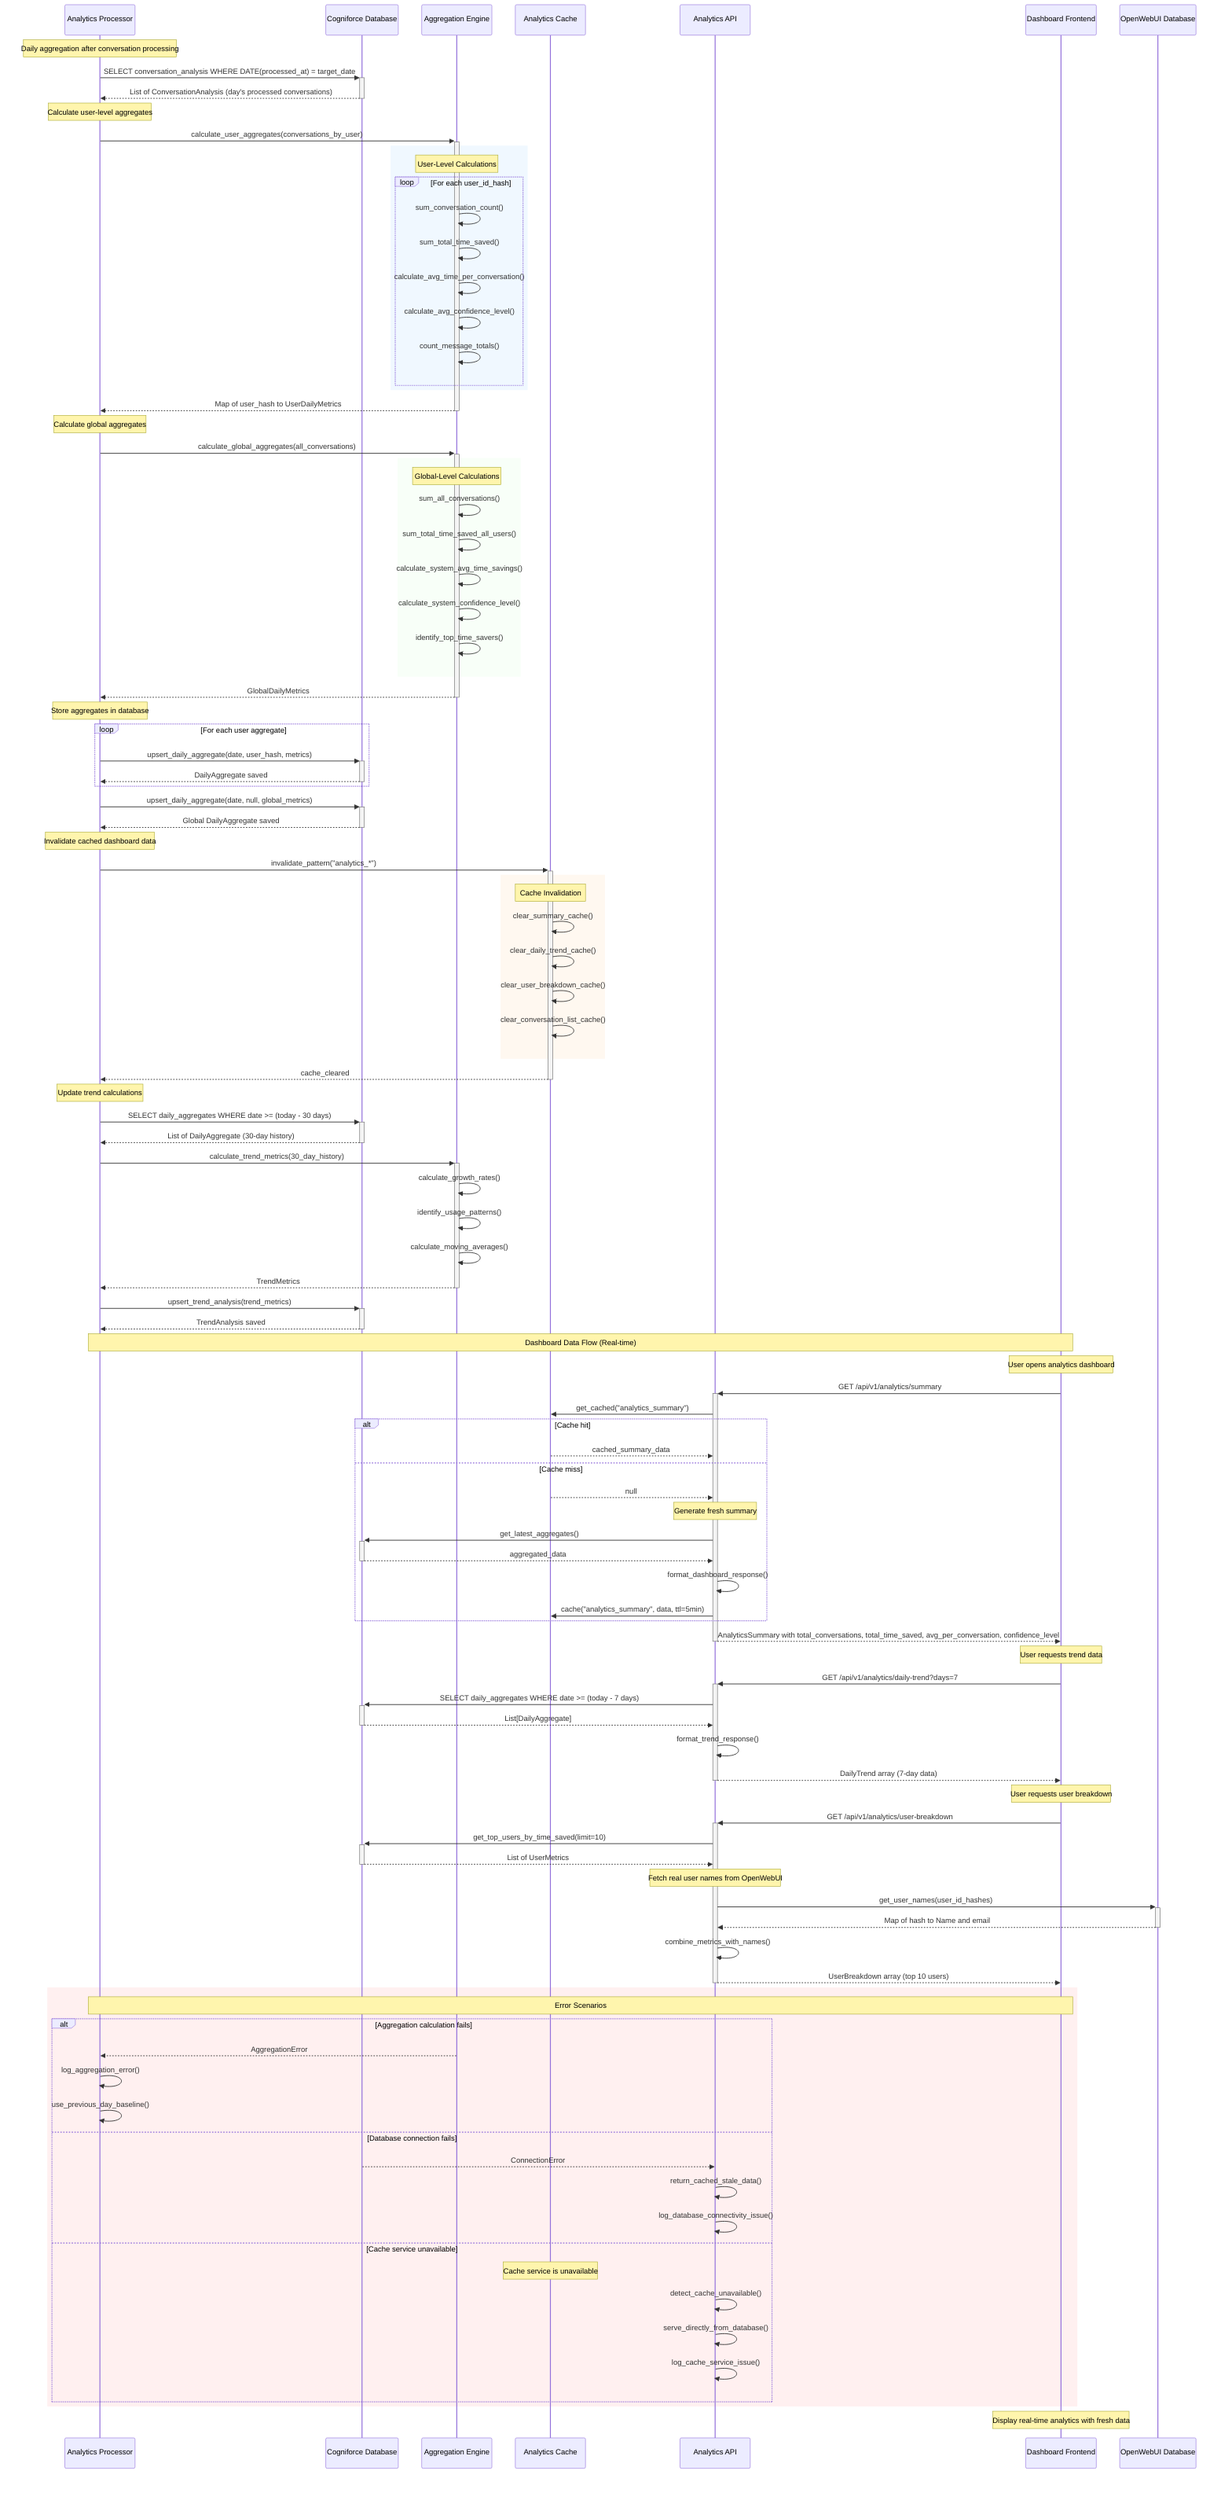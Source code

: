 sequenceDiagram
    participant P as Analytics Processor
    participant CF as Cogniforce Database
    participant AGG as Aggregation Engine
    participant CACHE as Analytics Cache
    participant API as Analytics API
    participant DASH as Dashboard Frontend
    participant ODB as OpenWebUI Database

    Note over P: Daily aggregation after conversation processing

    P->>+CF: SELECT conversation_analysis WHERE DATE(processed_at) = target_date
    CF-->>-P: List of ConversationAnalysis (day's processed conversations)

    Note over P: Calculate user-level aggregates
    P->>+AGG: calculate_user_aggregates(conversations_by_user)

    rect rgb(240, 248, 255)
        Note over AGG: User-Level Calculations
        loop For each user_id_hash
            AGG->>AGG: sum_conversation_count()
            AGG->>AGG: sum_total_time_saved()
            AGG->>AGG: calculate_avg_time_per_conversation()
            AGG->>AGG: calculate_avg_confidence_level()
            AGG->>AGG: count_message_totals()
        end
    end

    AGG-->>-P: Map of user_hash to UserDailyMetrics

    Note over P: Calculate global aggregates
    P->>+AGG: calculate_global_aggregates(all_conversations)

    rect rgb(248, 255, 248)
        Note over AGG: Global-Level Calculations
        AGG->>AGG: sum_all_conversations()
        AGG->>AGG: sum_total_time_saved_all_users()
        AGG->>AGG: calculate_system_avg_time_savings()
        AGG->>AGG: calculate_system_confidence_level()
        AGG->>AGG: identify_top_time_savers()
    end

    AGG-->>-P: GlobalDailyMetrics

    Note over P: Store aggregates in database
    loop For each user aggregate
        P->>+CF: upsert_daily_aggregate(date, user_hash, metrics)
        CF-->>-P: DailyAggregate saved
    end

    P->>+CF: upsert_daily_aggregate(date, null, global_metrics)
    CF-->>-P: Global DailyAggregate saved

    Note over P: Invalidate cached dashboard data
    P->>+CACHE: invalidate_pattern("analytics_*")

    rect rgb(255, 248, 240)
        Note over CACHE: Cache Invalidation
        CACHE->>CACHE: clear_summary_cache()
        CACHE->>CACHE: clear_daily_trend_cache()
        CACHE->>CACHE: clear_user_breakdown_cache()
        CACHE->>CACHE: clear_conversation_list_cache()
    end

    CACHE-->>-P: cache_cleared

    Note over P: Update trend calculations
    P->>+CF: SELECT daily_aggregates WHERE date >= (today - 30 days)
    CF-->>-P: List of DailyAggregate (30-day history)

    P->>+AGG: calculate_trend_metrics(30_day_history)
    AGG->>AGG: calculate_growth_rates()
    AGG->>AGG: identify_usage_patterns()
    AGG->>AGG: calculate_moving_averages()
    AGG-->>-P: TrendMetrics

    P->>+CF: upsert_trend_analysis(trend_metrics)
    CF-->>-P: TrendAnalysis saved

    Note over P,DASH: Dashboard Data Flow (Real-time)

    Note over DASH: User opens analytics dashboard
    DASH->>+API: GET /api/v1/analytics/summary

    API->>CACHE: get_cached("analytics_summary")

    alt Cache hit
        CACHE-->>API: cached_summary_data
    else Cache miss
        CACHE-->>API: null

        Note over API: Generate fresh summary
        API->>+CF: get_latest_aggregates()
        CF-->>-API: aggregated_data

        API->>API: format_dashboard_response()
        API->>CACHE: cache("analytics_summary", data, ttl=5min)
    end

    API-->>-DASH: AnalyticsSummary with total_conversations, total_time_saved, avg_per_conversation, confidence_level

    Note over DASH: User requests trend data
    DASH->>+API: GET /api/v1/analytics/daily-trend?days=7

    API->>+CF: SELECT daily_aggregates WHERE date >= (today - 7 days)
    CF-->>-API: List[DailyAggregate]

    API->>API: format_trend_response()
    API-->>-DASH: DailyTrend array (7-day data)

    Note over DASH: User requests user breakdown
    DASH->>+API: GET /api/v1/analytics/user-breakdown

    API->>+CF: get_top_users_by_time_saved(limit=10)
    CF-->>-API: List of UserMetrics

    Note over API: Fetch real user names from OpenWebUI
    API->>+ODB: get_user_names(user_id_hashes)
    ODB-->>-API: Map of hash to Name and email

    API->>API: combine_metrics_with_names()
    API-->>-DASH: UserBreakdown array (top 10 users)

    rect rgb(255, 240, 240)
        Note over P,DASH: Error Scenarios
        alt Aggregation calculation fails
            AGG-->>P: AggregationError
            P->>P: log_aggregation_error()
            P->>P: use_previous_day_baseline()

        else Database connection fails
            CF-->>API: ConnectionError
            API->>API: return_cached_stale_data()
            API->>API: log_database_connectivity_issue()

        else Cache service unavailable
            Note over CACHE: Cache service is unavailable
            API->>API: detect_cache_unavailable()
            API->>API: serve_directly_from_database()
            API->>API: log_cache_service_issue()
        end
    end

    Note over DASH: Display real-time analytics with fresh data